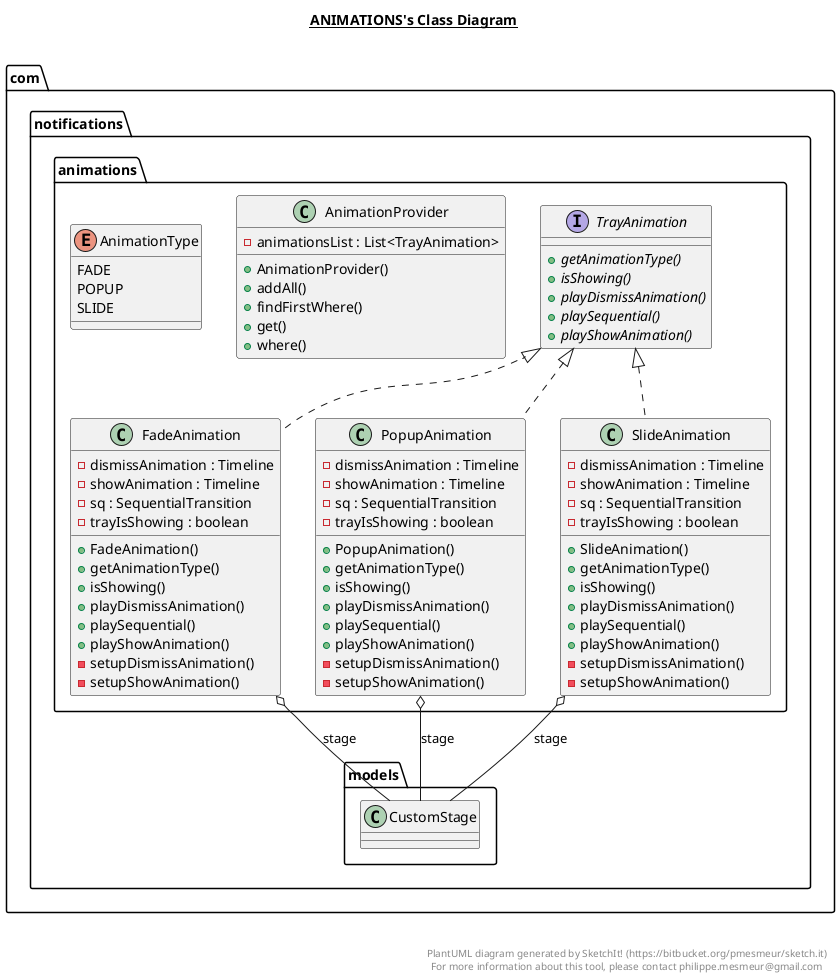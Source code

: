 @startuml

title __ANIMATIONS's Class Diagram__\n

  namespace com.notifications.animations {
    class com.notifications.animations.AnimationProvider {
        - animationsList : List<TrayAnimation>
        + AnimationProvider()
        + addAll()
        + findFirstWhere()
        + get()
        + where()
    }
  }
  

  namespace com.notifications.animations {
    enum AnimationType {
      FADE
      POPUP
      SLIDE
    }
  }
  

  namespace com.notifications.animations {
    class com.notifications.animations.FadeAnimation {
        - dismissAnimation : Timeline
        - showAnimation : Timeline
        - sq : SequentialTransition
        - trayIsShowing : boolean
        + FadeAnimation()
        + getAnimationType()
        + isShowing()
        + playDismissAnimation()
        + playSequential()
        + playShowAnimation()
        - setupDismissAnimation()
        - setupShowAnimation()
    }
  }
  

  namespace com.notifications.animations {
    class com.notifications.animations.PopupAnimation {
        - dismissAnimation : Timeline
        - showAnimation : Timeline
        - sq : SequentialTransition
        - trayIsShowing : boolean
        + PopupAnimation()
        + getAnimationType()
        + isShowing()
        + playDismissAnimation()
        + playSequential()
        + playShowAnimation()
        - setupDismissAnimation()
        - setupShowAnimation()
    }
  }
  

  namespace com.notifications.animations {
    class com.notifications.animations.SlideAnimation {
        - dismissAnimation : Timeline
        - showAnimation : Timeline
        - sq : SequentialTransition
        - trayIsShowing : boolean
        + SlideAnimation()
        + getAnimationType()
        + isShowing()
        + playDismissAnimation()
        + playSequential()
        + playShowAnimation()
        - setupDismissAnimation()
        - setupShowAnimation()
    }
  }
  

  namespace com.notifications.animations {
    interface com.notifications.animations.TrayAnimation {
        {abstract} + getAnimationType()
        {abstract} + isShowing()
        {abstract} + playDismissAnimation()
        {abstract} + playSequential()
        {abstract} + playShowAnimation()
    }
  }
  

  com.notifications.animations.FadeAnimation .up.|> com.notifications.animations.TrayAnimation
  com.notifications.animations.FadeAnimation o-- com.notifications.models.CustomStage : stage
  com.notifications.animations.PopupAnimation .up.|> com.notifications.animations.TrayAnimation
  com.notifications.animations.PopupAnimation o-- com.notifications.models.CustomStage : stage
  com.notifications.animations.SlideAnimation .up.|> com.notifications.animations.TrayAnimation
  com.notifications.animations.SlideAnimation o-- com.notifications.models.CustomStage : stage


right footer


PlantUML diagram generated by SketchIt! (https://bitbucket.org/pmesmeur/sketch.it)
For more information about this tool, please contact philippe.mesmeur@gmail.com
endfooter

@enduml
